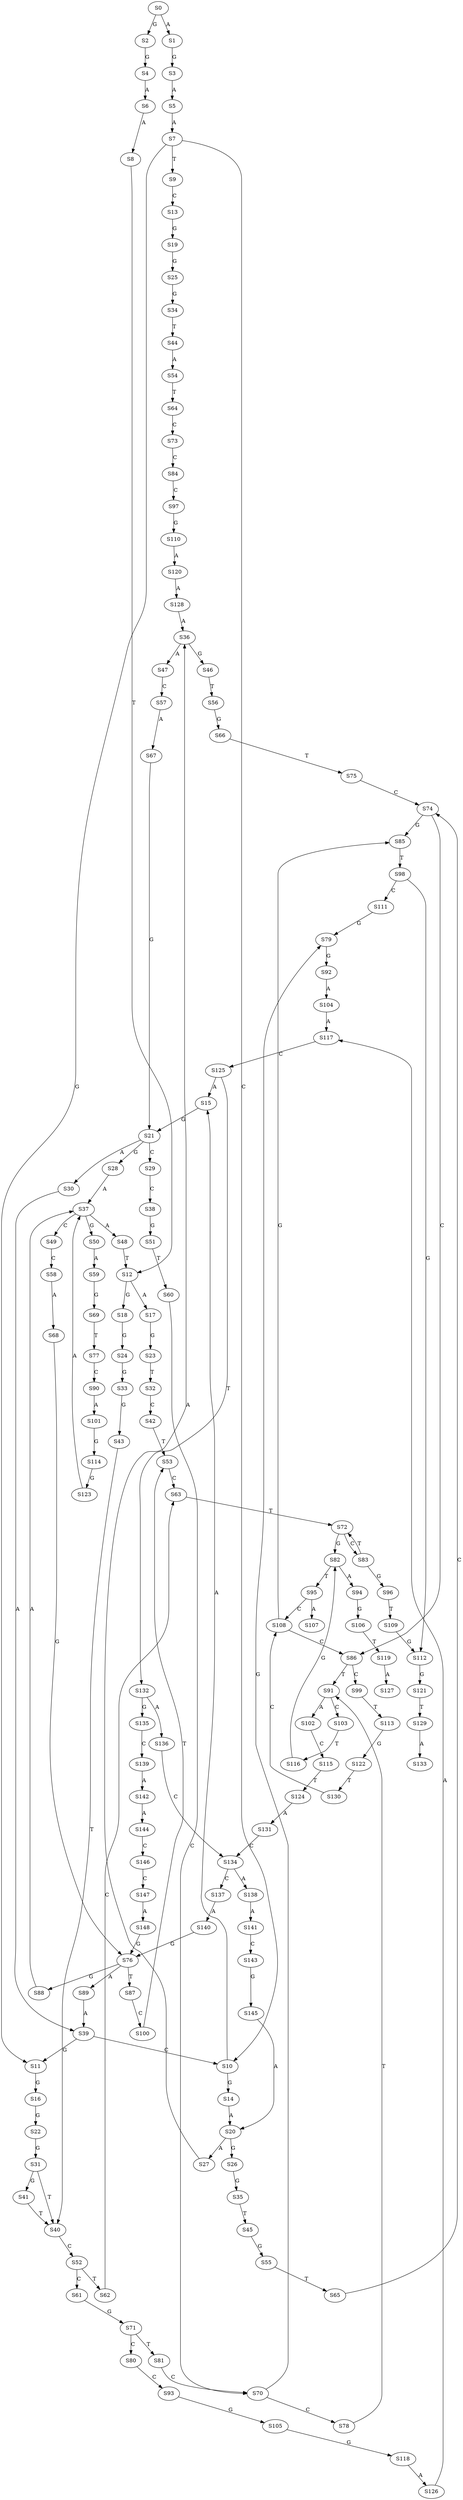 strict digraph  {
	S0 -> S1 [ label = A ];
	S0 -> S2 [ label = G ];
	S1 -> S3 [ label = G ];
	S2 -> S4 [ label = G ];
	S3 -> S5 [ label = A ];
	S4 -> S6 [ label = A ];
	S5 -> S7 [ label = A ];
	S6 -> S8 [ label = A ];
	S7 -> S9 [ label = T ];
	S7 -> S10 [ label = C ];
	S7 -> S11 [ label = G ];
	S8 -> S12 [ label = T ];
	S9 -> S13 [ label = C ];
	S10 -> S14 [ label = G ];
	S10 -> S15 [ label = A ];
	S11 -> S16 [ label = G ];
	S12 -> S17 [ label = A ];
	S12 -> S18 [ label = G ];
	S13 -> S19 [ label = G ];
	S14 -> S20 [ label = A ];
	S15 -> S21 [ label = G ];
	S16 -> S22 [ label = G ];
	S17 -> S23 [ label = G ];
	S18 -> S24 [ label = G ];
	S19 -> S25 [ label = G ];
	S20 -> S26 [ label = G ];
	S20 -> S27 [ label = A ];
	S21 -> S28 [ label = G ];
	S21 -> S29 [ label = C ];
	S21 -> S30 [ label = A ];
	S22 -> S31 [ label = G ];
	S23 -> S32 [ label = T ];
	S24 -> S33 [ label = G ];
	S25 -> S34 [ label = G ];
	S26 -> S35 [ label = G ];
	S27 -> S36 [ label = A ];
	S28 -> S37 [ label = A ];
	S29 -> S38 [ label = C ];
	S30 -> S39 [ label = A ];
	S31 -> S40 [ label = T ];
	S31 -> S41 [ label = G ];
	S32 -> S42 [ label = C ];
	S33 -> S43 [ label = G ];
	S34 -> S44 [ label = T ];
	S35 -> S45 [ label = T ];
	S36 -> S46 [ label = G ];
	S36 -> S47 [ label = A ];
	S37 -> S48 [ label = A ];
	S37 -> S49 [ label = C ];
	S37 -> S50 [ label = G ];
	S38 -> S51 [ label = G ];
	S39 -> S10 [ label = C ];
	S39 -> S11 [ label = G ];
	S40 -> S52 [ label = C ];
	S41 -> S40 [ label = T ];
	S42 -> S53 [ label = T ];
	S43 -> S40 [ label = T ];
	S44 -> S54 [ label = A ];
	S45 -> S55 [ label = G ];
	S46 -> S56 [ label = T ];
	S47 -> S57 [ label = C ];
	S48 -> S12 [ label = T ];
	S49 -> S58 [ label = C ];
	S50 -> S59 [ label = A ];
	S51 -> S60 [ label = T ];
	S52 -> S61 [ label = C ];
	S52 -> S62 [ label = T ];
	S53 -> S63 [ label = C ];
	S54 -> S64 [ label = T ];
	S55 -> S65 [ label = T ];
	S56 -> S66 [ label = G ];
	S57 -> S67 [ label = A ];
	S58 -> S68 [ label = A ];
	S59 -> S69 [ label = G ];
	S60 -> S70 [ label = C ];
	S61 -> S71 [ label = G ];
	S62 -> S63 [ label = C ];
	S63 -> S72 [ label = T ];
	S64 -> S73 [ label = C ];
	S65 -> S74 [ label = C ];
	S66 -> S75 [ label = T ];
	S67 -> S21 [ label = G ];
	S68 -> S76 [ label = G ];
	S69 -> S77 [ label = T ];
	S70 -> S78 [ label = C ];
	S70 -> S79 [ label = G ];
	S71 -> S80 [ label = C ];
	S71 -> S81 [ label = T ];
	S72 -> S82 [ label = G ];
	S72 -> S83 [ label = C ];
	S73 -> S84 [ label = C ];
	S74 -> S85 [ label = G ];
	S74 -> S86 [ label = C ];
	S75 -> S74 [ label = C ];
	S76 -> S87 [ label = T ];
	S76 -> S88 [ label = G ];
	S76 -> S89 [ label = A ];
	S77 -> S90 [ label = C ];
	S78 -> S91 [ label = T ];
	S79 -> S92 [ label = G ];
	S80 -> S93 [ label = C ];
	S81 -> S70 [ label = C ];
	S82 -> S94 [ label = A ];
	S82 -> S95 [ label = T ];
	S83 -> S72 [ label = T ];
	S83 -> S96 [ label = G ];
	S84 -> S97 [ label = C ];
	S85 -> S98 [ label = T ];
	S86 -> S91 [ label = T ];
	S86 -> S99 [ label = C ];
	S87 -> S100 [ label = C ];
	S88 -> S37 [ label = A ];
	S89 -> S39 [ label = A ];
	S90 -> S101 [ label = A ];
	S91 -> S102 [ label = A ];
	S91 -> S103 [ label = C ];
	S92 -> S104 [ label = A ];
	S93 -> S105 [ label = G ];
	S94 -> S106 [ label = G ];
	S95 -> S107 [ label = A ];
	S95 -> S108 [ label = C ];
	S96 -> S109 [ label = T ];
	S97 -> S110 [ label = G ];
	S98 -> S111 [ label = C ];
	S98 -> S112 [ label = G ];
	S99 -> S113 [ label = T ];
	S100 -> S53 [ label = T ];
	S101 -> S114 [ label = G ];
	S102 -> S115 [ label = C ];
	S103 -> S116 [ label = T ];
	S104 -> S117 [ label = A ];
	S105 -> S118 [ label = G ];
	S106 -> S119 [ label = T ];
	S108 -> S86 [ label = C ];
	S108 -> S85 [ label = G ];
	S109 -> S112 [ label = G ];
	S110 -> S120 [ label = A ];
	S111 -> S79 [ label = G ];
	S112 -> S121 [ label = G ];
	S113 -> S122 [ label = G ];
	S114 -> S123 [ label = G ];
	S115 -> S124 [ label = T ];
	S116 -> S82 [ label = G ];
	S117 -> S125 [ label = C ];
	S118 -> S126 [ label = A ];
	S119 -> S127 [ label = A ];
	S120 -> S128 [ label = A ];
	S121 -> S129 [ label = T ];
	S122 -> S130 [ label = T ];
	S123 -> S37 [ label = A ];
	S124 -> S131 [ label = A ];
	S125 -> S15 [ label = A ];
	S125 -> S132 [ label = T ];
	S126 -> S117 [ label = A ];
	S128 -> S36 [ label = A ];
	S129 -> S133 [ label = A ];
	S130 -> S108 [ label = C ];
	S131 -> S134 [ label = C ];
	S132 -> S135 [ label = G ];
	S132 -> S136 [ label = A ];
	S134 -> S137 [ label = C ];
	S134 -> S138 [ label = A ];
	S135 -> S139 [ label = C ];
	S136 -> S134 [ label = C ];
	S137 -> S140 [ label = A ];
	S138 -> S141 [ label = A ];
	S139 -> S142 [ label = A ];
	S140 -> S76 [ label = G ];
	S141 -> S143 [ label = C ];
	S142 -> S144 [ label = A ];
	S143 -> S145 [ label = G ];
	S144 -> S146 [ label = C ];
	S145 -> S20 [ label = A ];
	S146 -> S147 [ label = C ];
	S147 -> S148 [ label = A ];
	S148 -> S76 [ label = G ];
}
